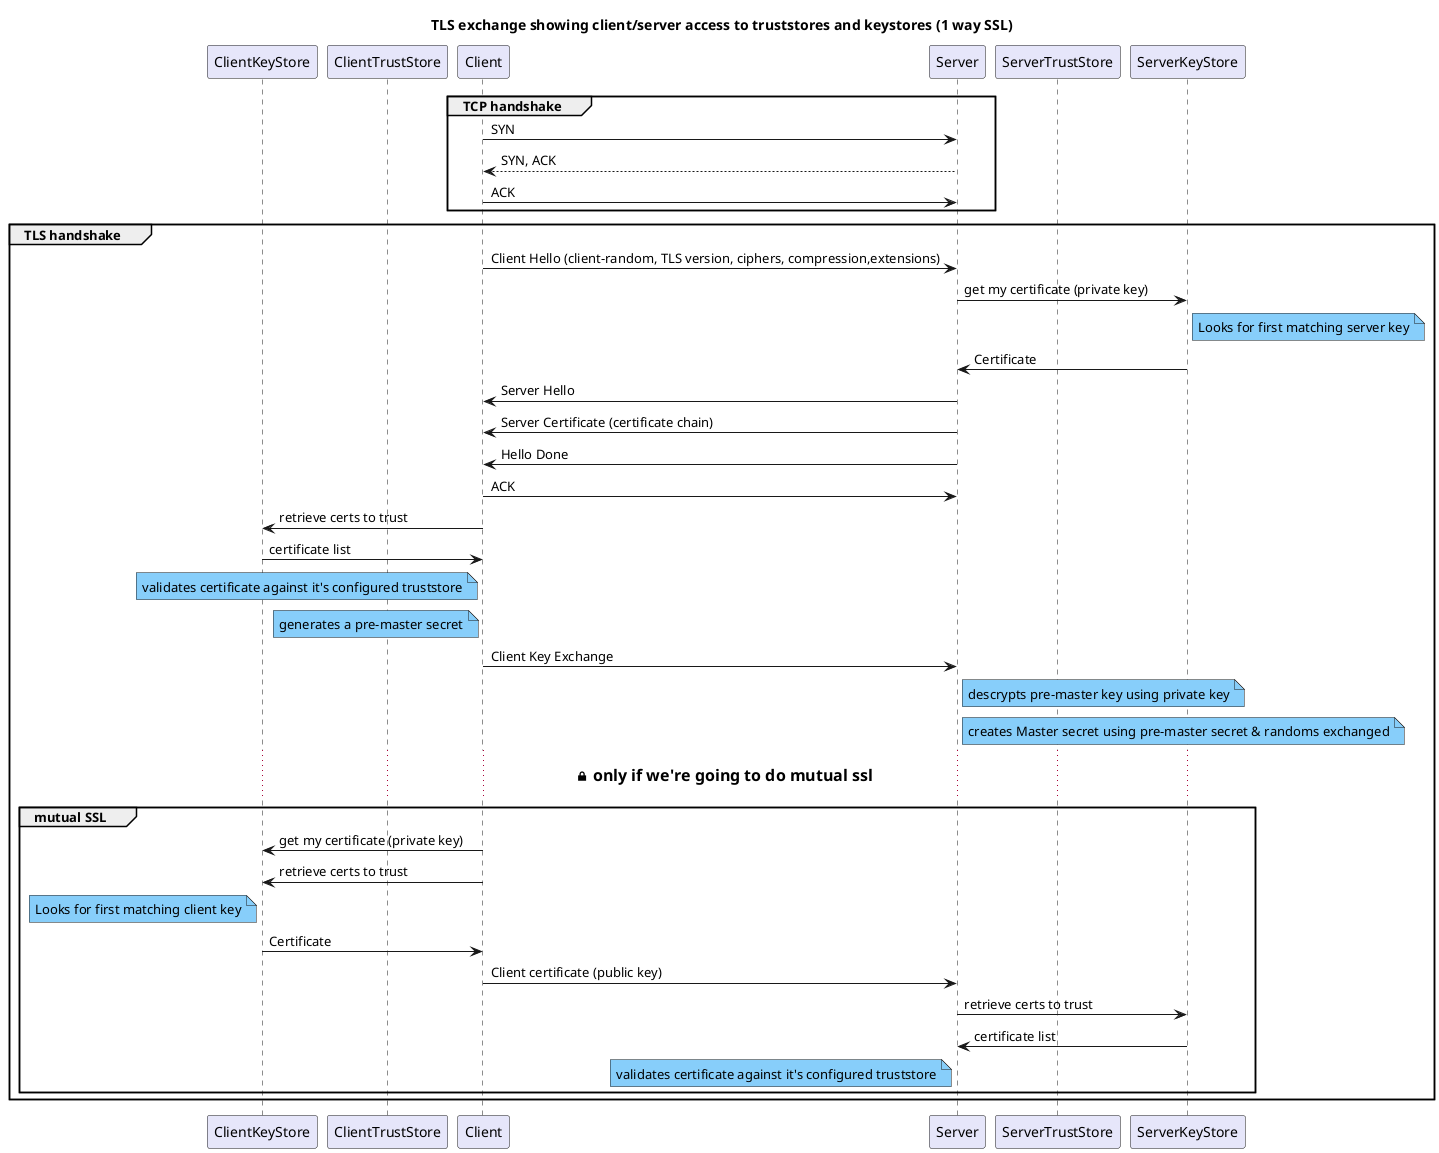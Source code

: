 @startuml

skinparam noteBackgroundColor LightSkyBlue
skinparam participant {
    backgroundColor Lavender
}

title TLS exchange showing client/server access to truststores and keystores (1 way SSL)

participant ClientKeyStore
participant ClientTrustStore
participant Client
participant Server
participant ServerTrustStore
participant ServerKeyStore

group TCP handshake

    Client -> Server: SYN
    Server --> Client: SYN, ACK
    Client -> Server: ACK
end

group TLS handshake

    Client -> Server: Client Hello (client-random, TLS version, ciphers, compression,extensions)
    Server -> ServerKeyStore: get my certificate (private key)
    note right of ServerKeyStore: Looks for first matching server key
    ServerKeyStore -> Server: Certificate
    Server -> Client: Server Hello
    Server -> Client: Server Certificate (certificate chain)
    Server -> Client: Hello Done
    Client -> Server: ACK
    Client -> ClientKeyStore: retrieve certs to trust
    ClientKeyStore -> Client: certificate list
    note left of Client: validates certificate against it's configured truststore
    note left of Client: generates a pre-master secret
    Client -> Server: Client Key Exchange
    note right of Server: descrypts pre-master key using private key
    note right of Server: creates Master secret using pre-master secret & randoms exchanged
    ... <size:16><&lock-locked> **only if we're going to do mutual ssl** ...
    group mutual SSL
    Client -> ClientKeyStore: get my certificate (private key)
    Client -> ClientKeyStore: retrieve certs to trust
    note left of ClientKeyStore: Looks for first matching client key
    ClientKeyStore -> Client: Certificate

    Client -> Server: Client certificate (public key)
        Server -> ServerKeyStore: retrieve certs to trust
        ServerKeyStore -> Server: certificate list
        note left of Server: validates certificate against it's configured truststore
    end


end

@enduml

